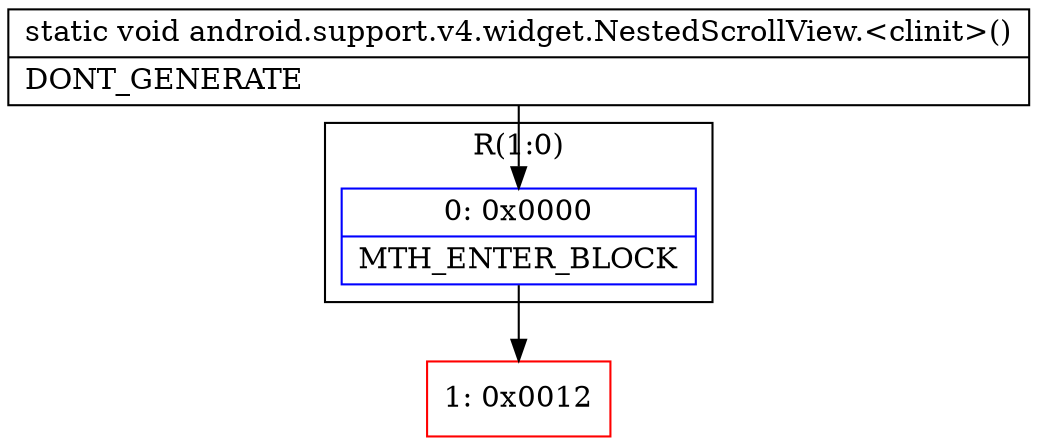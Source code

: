 digraph "CFG forandroid.support.v4.widget.NestedScrollView.\<clinit\>()V" {
subgraph cluster_Region_2021629694 {
label = "R(1:0)";
node [shape=record,color=blue];
Node_0 [shape=record,label="{0\:\ 0x0000|MTH_ENTER_BLOCK\l}"];
}
Node_1 [shape=record,color=red,label="{1\:\ 0x0012}"];
MethodNode[shape=record,label="{static void android.support.v4.widget.NestedScrollView.\<clinit\>()  | DONT_GENERATE\l}"];
MethodNode -> Node_0;
Node_0 -> Node_1;
}

